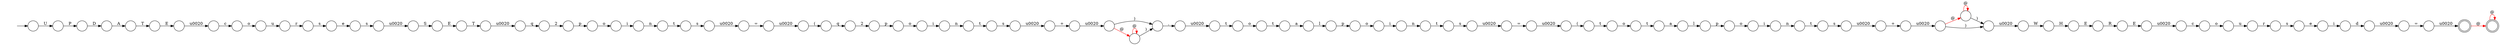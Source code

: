 digraph Automaton {
  rankdir = LR;
  0 [shape=circle,label=""];
  0 -> 35 [label="2"]
  1 [shape=circle,label=""];
  1 -> 3 [label="="]
  2 [shape=circle,label=""];
  2 -> 19 [label="s"]
  3 [shape=circle,label=""];
  3 -> 62 [label="\u0020"]
  4 [shape=circle,label=""];
  4 -> 38 [label="\u0020"]
  5 [shape=circle,label=""];
  5 -> 89 [label="o"]
  6 [shape=circle,label=""];
  6 -> 91 [label="S"]
  7 [shape=circle,label=""];
  7 -> 58 [label="\u0020"]
  8 [shape=circle,label=""];
  8 -> 40 [label="o"]
  9 [shape=circle,label=""];
  9 -> 86 [label="\u0020"]
  10 [shape=circle,label=""];
  10 -> 73 [label="i"]
  11 [shape=circle,label=""];
  11 -> 48 [label="o"]
  12 [shape=circle,label=""];
  12 -> 50 [label="s"]
  13 [shape=circle,label=""];
  13 -> 87 [label="i"]
  14 [shape=circle,label=""];
  14 -> 82 [label="\u0020"]
  15 [shape=circle,label=""];
  15 -> 6 [label="\u0020"]
  16 [shape=circle,label=""];
  16 -> 15 [label="s"]
  17 [shape=circle,label=""];
  initial [shape=plaintext,label=""];
  initial -> 17
  17 -> 49 [label="U"]
  18 [shape=circle,label=""];
  18 -> 60 [label="r"]
  19 [shape=circle,label=""];
  19 -> 55 [label="\u0020"]
  20 [shape=doublecircle,label=""];
  20 -> 63 [label="@",color=red]
  21 [shape=circle,label=""];
  21 -> 81 [label="t"]
  22 [shape=circle,label=""];
  22 -> 42 [label="H"]
  23 [shape=circle,label=""];
  23 -> 25 [label="D"]
  24 [shape=circle,label=""];
  24 -> 7 [label="s"]
  25 [shape=circle,label=""];
  25 -> 45 [label="A"]
  26 [shape=circle,label=""];
  26 -> 53 [label="\u0020"]
  27 [shape=circle,label=""];
  27 -> 64 [label="i"]
  28 [shape=circle,label=""];
  28 -> 14 [label="T"]
  29 [shape=circle,label=""];
  29 -> 85 [label="q"]
  30 [shape=circle,label=""];
  30 -> 36 [label="i"]
  31 [shape=circle,label=""];
  31 -> 46 [label="E"]
  32 [shape=circle,label=""];
  32 -> 52 [label="\u0020"]
  33 [shape=circle,label=""];
  33 -> 71 [label="E"]
  34 [shape=circle,label=""];
  34 -> 41 [label="t"]
  35 [shape=circle,label=""];
  35 -> 54 [label="p"]
  36 [shape=circle,label=""];
  36 -> 32 [label="d"]
  37 [shape=circle,label=""];
  37 -> 78 [label=")"]
  37 -> 37 [label="@",color=red]
  38 [shape=circle,label=""];
  38 -> 84 [label=")"]
  38 -> 39 [label="@",color=red]
  39 [shape=circle,label=""];
  39 -> 84 [label=")"]
  39 -> 39 [label="@",color=red]
  40 [shape=circle,label=""];
  40 -> 83 [label="i"]
  41 [shape=circle,label=""];
  41 -> 21 [label="o"]
  42 [shape=circle,label=""];
  42 -> 72 [label="E"]
  43 [shape=circle,label=""];
  43 -> 22 [label="W"]
  44 [shape=circle,label=""];
  44 -> 70 [label="s"]
  45 [shape=circle,label=""];
  45 -> 33 [label="T"]
  46 [shape=circle,label=""];
  46 -> 69 [label="\u0020"]
  47 [shape=circle,label=""];
  47 -> 11 [label="t"]
  48 [shape=circle,label=""];
  48 -> 59 [label="t"]
  49 [shape=circle,label=""];
  49 -> 23 [label="P"]
  50 [shape=circle,label=""];
  50 -> 1 [label="\u0020"]
  51 [shape=circle,label=""];
  51 -> 20 [label="\u0020"]
  52 [shape=circle,label=""];
  52 -> 51 [label="="]
  53 [shape=circle,label=""];
  53 -> 78 [label=")"]
  53 -> 37 [label="@",color=red]
  54 [shape=circle,label=""];
  54 -> 13 [label="o"]
  55 [shape=circle,label=""];
  55 -> 9 [label="="]
  56 [shape=circle,label=""];
  56 -> 96 [label="l"]
  57 [shape=circle,label=""];
  57 -> 12 [label="t"]
  58 [shape=circle,label=""];
  58 -> 4 [label="+"]
  59 [shape=circle,label=""];
  59 -> 79 [label="a"]
  60 [shape=circle,label=""];
  60 -> 80 [label="s"]
  61 [shape=circle,label=""];
  61 -> 10 [label="o"]
  62 [shape=circle,label=""];
  62 -> 29 [label="("]
  63 [shape=doublecircle,label=""];
  63 -> 63 [label="@",color=red]
  64 [shape=circle,label=""];
  64 -> 94 [label="n"]
  65 [shape=circle,label=""];
  65 -> 8 [label="p"]
  66 [shape=circle,label=""];
  66 -> 18 [label="u"]
  67 [shape=circle,label=""];
  67 -> 2 [label="t"]
  68 [shape=circle,label=""];
  68 -> 66 [label="o"]
  69 [shape=circle,label=""];
  69 -> 68 [label="c"]
  70 [shape=circle,label=""];
  70 -> 77 [label="\u0020"]
  71 [shape=circle,label=""];
  71 -> 88 [label="\u0020"]
  72 [shape=circle,label=""];
  72 -> 31 [label="R"]
  73 [shape=circle,label=""];
  73 -> 67 [label="n"]
  74 [shape=circle,label=""];
  74 -> 93 [label="p"]
  75 [shape=circle,label=""];
  75 -> 16 [label="e"]
  76 [shape=circle,label=""];
  76 -> 44 [label="t"]
  77 [shape=circle,label=""];
  77 -> 26 [label="+"]
  78 [shape=circle,label=""];
  78 -> 43 [label="\u0020"]
  79 [shape=circle,label=""];
  79 -> 65 [label="l"]
  80 [shape=circle,label=""];
  80 -> 30 [label="e"]
  81 [shape=circle,label=""];
  81 -> 56 [label="a"]
  82 [shape=circle,label=""];
  82 -> 0 [label="q"]
  83 [shape=circle,label=""];
  83 -> 76 [label="n"]
  84 [shape=circle,label=""];
  84 -> 90 [label=","]
  85 [shape=circle,label=""];
  85 -> 74 [label="2"]
  86 [shape=circle,label=""];
  86 -> 47 [label="("]
  87 [shape=circle,label=""];
  87 -> 57 [label="n"]
  88 [shape=circle,label=""];
  88 -> 5 [label="c"]
  89 [shape=circle,label=""];
  89 -> 92 [label="u"]
  90 [shape=circle,label=""];
  90 -> 34 [label="\u0020"]
  91 [shape=circle,label=""];
  91 -> 28 [label="E"]
  92 [shape=circle,label=""];
  92 -> 95 [label="r"]
  93 [shape=circle,label=""];
  93 -> 27 [label="o"]
  94 [shape=circle,label=""];
  94 -> 24 [label="t"]
  95 [shape=circle,label=""];
  95 -> 75 [label="s"]
  96 [shape=circle,label=""];
  96 -> 61 [label="p"]
}
